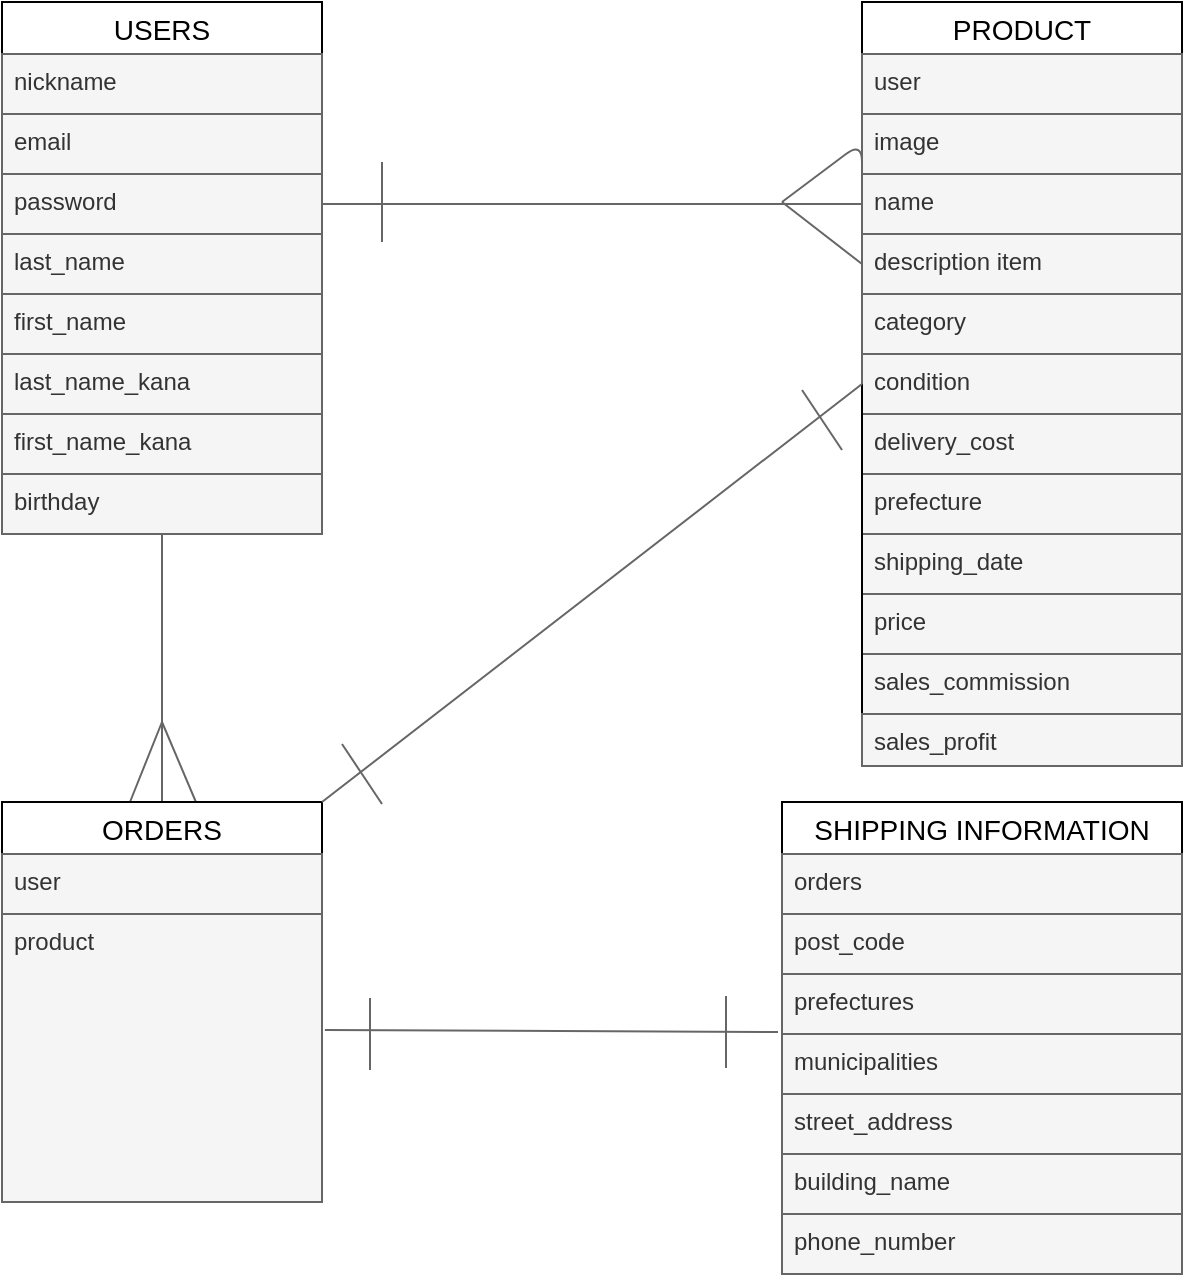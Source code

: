 <mxfile>
    <diagram id="TjrD2MgLtKgxD1GzjnjY" name="ページ1">
        <mxGraphModel dx="906" dy="647" grid="1" gridSize="10" guides="1" tooltips="1" connect="1" arrows="1" fold="1" page="1" pageScale="1" pageWidth="827" pageHeight="1169" background="none" math="0" shadow="0">
            <root>
                <mxCell id="0"/>
                <mxCell id="1" parent="0"/>
                <mxCell id="36" style="edgeStyle=none;html=1;strokeColor=#666666;endArrow=none;endFill=0;fillColor=#f5f5f5;" parent="1" source="2" target="21" edge="1">
                    <mxGeometry relative="1" as="geometry"/>
                </mxCell>
                <mxCell id="2" value="USERS" style="swimlane;fontStyle=0;childLayout=stackLayout;horizontal=1;startSize=26;horizontalStack=0;resizeParent=1;resizeParentMax=0;resizeLast=0;collapsible=1;marginBottom=0;align=center;fontSize=14;" parent="1" vertex="1">
                    <mxGeometry x="180" y="130" width="160" height="266" as="geometry"/>
                </mxCell>
                <mxCell id="3" value="nickname" style="text;strokeColor=#666666;fillColor=#f5f5f5;spacingLeft=4;spacingRight=4;overflow=hidden;rotatable=0;points=[[0,0.5],[1,0.5]];portConstraint=eastwest;fontSize=12;fontColor=#333333;" parent="2" vertex="1">
                    <mxGeometry y="26" width="160" height="30" as="geometry"/>
                </mxCell>
                <mxCell id="5" value="email" style="text;strokeColor=#666666;fillColor=#f5f5f5;spacingLeft=4;spacingRight=4;overflow=hidden;rotatable=0;points=[[0,0.5],[1,0.5]];portConstraint=eastwest;fontSize=12;fontColor=#333333;" parent="2" vertex="1">
                    <mxGeometry y="56" width="160" height="30" as="geometry"/>
                </mxCell>
                <mxCell id="6" value="password" style="text;strokeColor=#666666;fillColor=#f5f5f5;spacingLeft=4;spacingRight=4;overflow=hidden;rotatable=0;points=[[0,0.5],[1,0.5]];portConstraint=eastwest;fontSize=12;fontColor=#333333;" parent="2" vertex="1">
                    <mxGeometry y="86" width="160" height="30" as="geometry"/>
                </mxCell>
                <mxCell id="73" value="last_name" style="text;strokeColor=#666666;fillColor=#f5f5f5;spacingLeft=4;spacingRight=4;overflow=hidden;rotatable=0;points=[[0,0.5],[1,0.5]];portConstraint=eastwest;fontSize=12;fontColor=#333333;" vertex="1" parent="2">
                    <mxGeometry y="116" width="160" height="30" as="geometry"/>
                </mxCell>
                <mxCell id="74" value="first_name" style="text;strokeColor=#666666;fillColor=#f5f5f5;spacingLeft=4;spacingRight=4;overflow=hidden;rotatable=0;points=[[0,0.5],[1,0.5]];portConstraint=eastwest;fontSize=12;fontColor=#333333;" vertex="1" parent="2">
                    <mxGeometry y="146" width="160" height="30" as="geometry"/>
                </mxCell>
                <mxCell id="69" value="last_name_kana" style="text;strokeColor=#666666;fillColor=#f5f5f5;spacingLeft=4;spacingRight=4;overflow=hidden;rotatable=0;points=[[0,0.5],[1,0.5]];portConstraint=eastwest;fontSize=12;fontColor=#333333;" parent="2" vertex="1">
                    <mxGeometry y="176" width="160" height="30" as="geometry"/>
                </mxCell>
                <mxCell id="68" value="first_name_kana" style="text;strokeColor=#666666;fillColor=#f5f5f5;spacingLeft=4;spacingRight=4;overflow=hidden;rotatable=0;points=[[0,0.5],[1,0.5]];portConstraint=eastwest;fontSize=12;fontColor=#333333;" parent="2" vertex="1">
                    <mxGeometry y="206" width="160" height="30" as="geometry"/>
                </mxCell>
                <mxCell id="8" value="birthday" style="text;strokeColor=#666666;fillColor=#f5f5f5;spacingLeft=4;spacingRight=4;overflow=hidden;rotatable=0;points=[[0,0.5],[1,0.5]];portConstraint=eastwest;fontSize=12;fontColor=#333333;" parent="2" vertex="1">
                    <mxGeometry y="236" width="160" height="30" as="geometry"/>
                </mxCell>
                <mxCell id="9" value="PRODUCT" style="swimlane;fontStyle=0;childLayout=stackLayout;horizontal=1;startSize=26;horizontalStack=0;resizeParent=1;resizeParentMax=0;resizeLast=0;collapsible=1;marginBottom=0;align=center;fontSize=14;" parent="1" vertex="1">
                    <mxGeometry x="610" y="130" width="160" height="382" as="geometry"/>
                </mxCell>
                <mxCell id="10" value="user" style="text;strokeColor=#666666;fillColor=#f5f5f5;spacingLeft=4;spacingRight=4;overflow=hidden;rotatable=0;points=[[0,0.5],[1,0.5]];portConstraint=eastwest;fontSize=12;fontColor=#333333;" parent="9" vertex="1">
                    <mxGeometry y="26" width="160" height="30" as="geometry"/>
                </mxCell>
                <mxCell id="14" value="image" style="text;strokeColor=#666666;fillColor=#f5f5f5;spacingLeft=4;spacingRight=4;overflow=hidden;rotatable=0;points=[[0,0.5],[1,0.5]];portConstraint=eastwest;fontSize=12;fontColor=#333333;" parent="9" vertex="1">
                    <mxGeometry y="56" width="160" height="30" as="geometry"/>
                </mxCell>
                <mxCell id="11" value="name" style="text;strokeColor=#666666;fillColor=#f5f5f5;spacingLeft=4;spacingRight=4;overflow=hidden;rotatable=0;points=[[0,0.5],[1,0.5]];portConstraint=eastwest;fontSize=12;fontColor=#333333;" parent="9" vertex="1">
                    <mxGeometry y="86" width="160" height="30" as="geometry"/>
                </mxCell>
                <mxCell id="16" value="description item" style="text;strokeColor=#666666;fillColor=#f5f5f5;spacingLeft=4;spacingRight=4;overflow=hidden;rotatable=0;points=[[0,0.5],[1,0.5]];portConstraint=eastwest;fontSize=12;fontColor=#333333;" parent="9" vertex="1">
                    <mxGeometry y="116" width="160" height="30" as="geometry"/>
                </mxCell>
                <mxCell id="12" value="category" style="text;strokeColor=#666666;fillColor=#f5f5f5;spacingLeft=4;spacingRight=4;overflow=hidden;rotatable=0;points=[[0,0.5],[1,0.5]];portConstraint=eastwest;fontSize=12;fontColor=#333333;" parent="9" vertex="1">
                    <mxGeometry y="146" width="160" height="30" as="geometry"/>
                </mxCell>
                <mxCell id="17" value="condition" style="text;strokeColor=#666666;fillColor=#f5f5f5;spacingLeft=4;spacingRight=4;overflow=hidden;rotatable=0;points=[[0,0.5],[1,0.5]];portConstraint=eastwest;fontSize=12;fontColor=#333333;" parent="9" vertex="1">
                    <mxGeometry y="176" width="160" height="30" as="geometry"/>
                </mxCell>
                <mxCell id="18" value="delivery_cost" style="text;strokeColor=#666666;fillColor=#f5f5f5;spacingLeft=4;spacingRight=4;overflow=hidden;rotatable=0;points=[[0,0.5],[1,0.5]];portConstraint=eastwest;fontSize=12;fontColor=#333333;" parent="9" vertex="1">
                    <mxGeometry y="206" width="160" height="30" as="geometry"/>
                </mxCell>
                <mxCell id="70" value="prefecture" style="text;strokeColor=#666666;fillColor=#f5f5f5;spacingLeft=4;spacingRight=4;overflow=hidden;rotatable=0;points=[[0,0.5],[1,0.5]];portConstraint=eastwest;fontSize=12;fontColor=#333333;" parent="9" vertex="1">
                    <mxGeometry y="236" width="160" height="30" as="geometry"/>
                </mxCell>
                <mxCell id="72" value="shipping_date" style="text;strokeColor=#666666;fillColor=#f5f5f5;spacingLeft=4;spacingRight=4;overflow=hidden;rotatable=0;points=[[0,0.5],[1,0.5]];portConstraint=eastwest;fontSize=12;fontColor=#333333;" parent="9" vertex="1">
                    <mxGeometry y="266" width="160" height="30" as="geometry"/>
                </mxCell>
                <mxCell id="13" value="price" style="text;strokeColor=#666666;fillColor=#f5f5f5;spacingLeft=4;spacingRight=4;overflow=hidden;rotatable=0;points=[[0,0.5],[1,0.5]];portConstraint=eastwest;fontSize=12;fontColor=#333333;" parent="9" vertex="1">
                    <mxGeometry y="296" width="160" height="30" as="geometry"/>
                </mxCell>
                <mxCell id="19" value="sales_commission" style="text;strokeColor=#666666;fillColor=#f5f5f5;spacingLeft=4;spacingRight=4;overflow=hidden;rotatable=0;points=[[0,0.5],[1,0.5]];portConstraint=eastwest;fontSize=12;fontColor=#333333;" parent="9" vertex="1">
                    <mxGeometry y="326" width="160" height="30" as="geometry"/>
                </mxCell>
                <mxCell id="67" style="edgeStyle=none;html=1;exitX=0;exitY=0.5;exitDx=0;exitDy=0;entryX=0;entryY=0.5;entryDx=0;entryDy=0;strokeColor=default;endArrow=none;endFill=0;" parent="9" source="20" target="17" edge="1">
                    <mxGeometry relative="1" as="geometry"/>
                </mxCell>
                <mxCell id="20" value="sales_profit" style="text;strokeColor=#666666;fillColor=#f5f5f5;spacingLeft=4;spacingRight=4;overflow=hidden;rotatable=0;points=[[0,0.5],[1,0.5]];portConstraint=eastwest;fontSize=12;fontColor=#333333;" parent="9" vertex="1">
                    <mxGeometry y="356" width="160" height="26" as="geometry"/>
                </mxCell>
                <mxCell id="38" style="edgeStyle=none;html=1;exitX=0.4;exitY=0;exitDx=0;exitDy=0;strokeColor=#666666;endArrow=none;endFill=0;fillColor=#f5f5f5;exitPerimeter=0;" parent="1" source="21" edge="1">
                    <mxGeometry relative="1" as="geometry">
                        <mxPoint x="260" y="490" as="targetPoint"/>
                    </mxGeometry>
                </mxCell>
                <mxCell id="39" style="edgeStyle=none;html=1;exitX=0.606;exitY=0;exitDx=0;exitDy=0;strokeColor=#666666;endArrow=none;endFill=0;fillColor=#f5f5f5;exitPerimeter=0;" parent="1" source="21" edge="1">
                    <mxGeometry relative="1" as="geometry">
                        <mxPoint x="260" y="490" as="targetPoint"/>
                        <mxPoint x="300" y="529" as="sourcePoint"/>
                        <Array as="points"/>
                    </mxGeometry>
                </mxCell>
                <mxCell id="21" value="ORDERS" style="swimlane;fontStyle=0;childLayout=stackLayout;horizontal=1;startSize=26;horizontalStack=0;resizeParent=1;resizeParentMax=0;resizeLast=0;collapsible=1;marginBottom=0;align=center;fontSize=14;" parent="1" vertex="1">
                    <mxGeometry x="180" y="530" width="160" height="200" as="geometry"/>
                </mxCell>
                <mxCell id="22" value="user" style="text;strokeColor=#666666;fillColor=#f5f5f5;spacingLeft=4;spacingRight=4;overflow=hidden;rotatable=0;points=[[0,0.5],[1,0.5]];portConstraint=eastwest;fontSize=12;fontColor=#333333;" parent="21" vertex="1">
                    <mxGeometry y="26" width="160" height="30" as="geometry"/>
                </mxCell>
                <mxCell id="24" value="product " style="text;strokeColor=#666666;fillColor=#f5f5f5;spacingLeft=4;spacingRight=4;overflow=hidden;rotatable=0;points=[[0,0.5],[1,0.5]];portConstraint=eastwest;fontSize=12;fontColor=#333333;" parent="21" vertex="1">
                    <mxGeometry y="56" width="160" height="144" as="geometry"/>
                </mxCell>
                <mxCell id="25" value="SHIPPING INFORMATION" style="swimlane;fontStyle=0;childLayout=stackLayout;horizontal=1;startSize=26;horizontalStack=0;resizeParent=1;resizeParentMax=0;resizeLast=0;collapsible=1;marginBottom=0;align=center;fontSize=14;" parent="1" vertex="1">
                    <mxGeometry x="570" y="530" width="200" height="236" as="geometry"/>
                </mxCell>
                <mxCell id="77" value="orders" style="text;strokeColor=#666666;fillColor=#f5f5f5;spacingLeft=4;spacingRight=4;overflow=hidden;rotatable=0;points=[[0,0.5],[1,0.5]];portConstraint=eastwest;fontSize=12;fontColor=#333333;" vertex="1" parent="25">
                    <mxGeometry y="26" width="200" height="30" as="geometry"/>
                </mxCell>
                <mxCell id="26" value="post_code" style="text;strokeColor=#666666;fillColor=#f5f5f5;spacingLeft=4;spacingRight=4;overflow=hidden;rotatable=0;points=[[0,0.5],[1,0.5]];portConstraint=eastwest;fontSize=12;fontColor=#333333;" parent="25" vertex="1">
                    <mxGeometry y="56" width="200" height="30" as="geometry"/>
                </mxCell>
                <mxCell id="27" value="prefectures" style="text;strokeColor=#666666;fillColor=#f5f5f5;spacingLeft=4;spacingRight=4;overflow=hidden;rotatable=0;points=[[0,0.5],[1,0.5]];portConstraint=eastwest;fontSize=12;fontColor=#333333;" parent="25" vertex="1">
                    <mxGeometry y="86" width="200" height="30" as="geometry"/>
                </mxCell>
                <mxCell id="28" value="municipalities" style="text;strokeColor=#666666;fillColor=#f5f5f5;spacingLeft=4;spacingRight=4;overflow=hidden;rotatable=0;points=[[0,0.5],[1,0.5]];portConstraint=eastwest;fontSize=12;fontColor=#333333;" parent="25" vertex="1">
                    <mxGeometry y="116" width="200" height="30" as="geometry"/>
                </mxCell>
                <mxCell id="30" value="street_address" style="text;strokeColor=#666666;fillColor=#f5f5f5;spacingLeft=4;spacingRight=4;overflow=hidden;rotatable=0;points=[[0,0.5],[1,0.5]];portConstraint=eastwest;fontSize=12;fontColor=#333333;" parent="25" vertex="1">
                    <mxGeometry y="146" width="200" height="30" as="geometry"/>
                </mxCell>
                <mxCell id="29" value="building_name" style="text;strokeColor=#666666;fillColor=#f5f5f5;spacingLeft=4;spacingRight=4;overflow=hidden;rotatable=0;points=[[0,0.5],[1,0.5]];portConstraint=eastwest;fontSize=12;fontColor=#333333;" parent="25" vertex="1">
                    <mxGeometry y="176" width="200" height="30" as="geometry"/>
                </mxCell>
                <mxCell id="31" value="phone_number" style="text;strokeColor=#666666;fillColor=#f5f5f5;spacingLeft=4;spacingRight=4;overflow=hidden;rotatable=0;points=[[0,0.5],[1,0.5]];portConstraint=eastwest;fontSize=12;fontColor=#333333;" parent="25" vertex="1">
                    <mxGeometry y="206" width="200" height="30" as="geometry"/>
                </mxCell>
                <mxCell id="32" style="html=1;exitX=1;exitY=0.5;exitDx=0;exitDy=0;entryX=0;entryY=0.5;entryDx=0;entryDy=0;endArrow=none;endFill=0;fillColor=#f5f5f5;strokeColor=#666666;" parent="1" source="6" target="11" edge="1">
                    <mxGeometry relative="1" as="geometry"/>
                </mxCell>
                <mxCell id="34" style="edgeStyle=none;html=1;exitX=0;exitY=0.5;exitDx=0;exitDy=0;endArrow=none;endFill=0;fillColor=#f5f5f5;strokeColor=#666666;" parent="1" source="16" edge="1">
                    <mxGeometry relative="1" as="geometry">
                        <mxPoint x="570" y="230" as="targetPoint"/>
                    </mxGeometry>
                </mxCell>
                <mxCell id="35" style="edgeStyle=none;html=1;exitX=0;exitY=0.5;exitDx=0;exitDy=0;strokeColor=#666666;endArrow=none;endFill=0;fillColor=#f5f5f5;" parent="1" source="11" edge="1">
                    <mxGeometry relative="1" as="geometry">
                        <mxPoint x="570" y="230" as="targetPoint"/>
                        <Array as="points">
                            <mxPoint x="610" y="200"/>
                        </Array>
                    </mxGeometry>
                </mxCell>
                <mxCell id="42" style="edgeStyle=none;html=1;strokeColor=#666666;endArrow=none;endFill=0;entryX=-0.01;entryY=0.967;entryDx=0;entryDy=0;exitX=1.009;exitY=0.403;exitDx=0;exitDy=0;exitPerimeter=0;entryPerimeter=0;fillColor=#f5f5f5;" parent="1" source="24" target="27" edge="1">
                    <mxGeometry relative="1" as="geometry">
                        <mxPoint x="570" y="691" as="targetPoint"/>
                        <mxPoint x="350" y="680" as="sourcePoint"/>
                    </mxGeometry>
                </mxCell>
                <mxCell id="47" style="edgeStyle=none;html=1;exitX=0;exitY=0.5;exitDx=0;exitDy=0;entryX=1;entryY=0;entryDx=0;entryDy=0;strokeColor=#666666;endArrow=none;endFill=0;fillColor=#f5f5f5;" parent="1" source="17" target="21" edge="1">
                    <mxGeometry relative="1" as="geometry"/>
                </mxCell>
                <mxCell id="48" value="" style="edgeStyle=none;orthogonalLoop=1;jettySize=auto;html=1;strokeColor=#666666;endArrow=none;endFill=0;fillColor=#f5f5f5;" parent="1" edge="1">
                    <mxGeometry width="80" relative="1" as="geometry">
                        <mxPoint x="370" y="250" as="sourcePoint"/>
                        <mxPoint x="370" y="210" as="targetPoint"/>
                        <Array as="points"/>
                    </mxGeometry>
                </mxCell>
                <mxCell id="62" value="" style="endArrow=none;html=1;strokeColor=#666666;fillColor=#f5f5f5;" parent="1" edge="1">
                    <mxGeometry width="50" height="50" relative="1" as="geometry">
                        <mxPoint x="370" y="531" as="sourcePoint"/>
                        <mxPoint x="350" y="501" as="targetPoint"/>
                    </mxGeometry>
                </mxCell>
                <mxCell id="63" value="" style="endArrow=none;html=1;strokeColor=#666666;fillColor=#f5f5f5;" parent="1" edge="1">
                    <mxGeometry width="50" height="50" relative="1" as="geometry">
                        <mxPoint x="580" y="324" as="sourcePoint"/>
                        <mxPoint x="600" y="354" as="targetPoint"/>
                    </mxGeometry>
                </mxCell>
                <mxCell id="64" value="" style="endArrow=none;html=1;strokeColor=#666666;fillColor=#f5f5f5;" parent="1" edge="1">
                    <mxGeometry width="50" height="50" relative="1" as="geometry">
                        <mxPoint x="364" y="664" as="sourcePoint"/>
                        <mxPoint x="364" y="628" as="targetPoint"/>
                    </mxGeometry>
                </mxCell>
                <mxCell id="65" value="" style="endArrow=none;html=1;strokeColor=#666666;fillColor=#f5f5f5;" parent="1" edge="1">
                    <mxGeometry width="50" height="50" relative="1" as="geometry">
                        <mxPoint x="542" y="663" as="sourcePoint"/>
                        <mxPoint x="542" y="627" as="targetPoint"/>
                    </mxGeometry>
                </mxCell>
            </root>
        </mxGraphModel>
    </diagram>
</mxfile>
